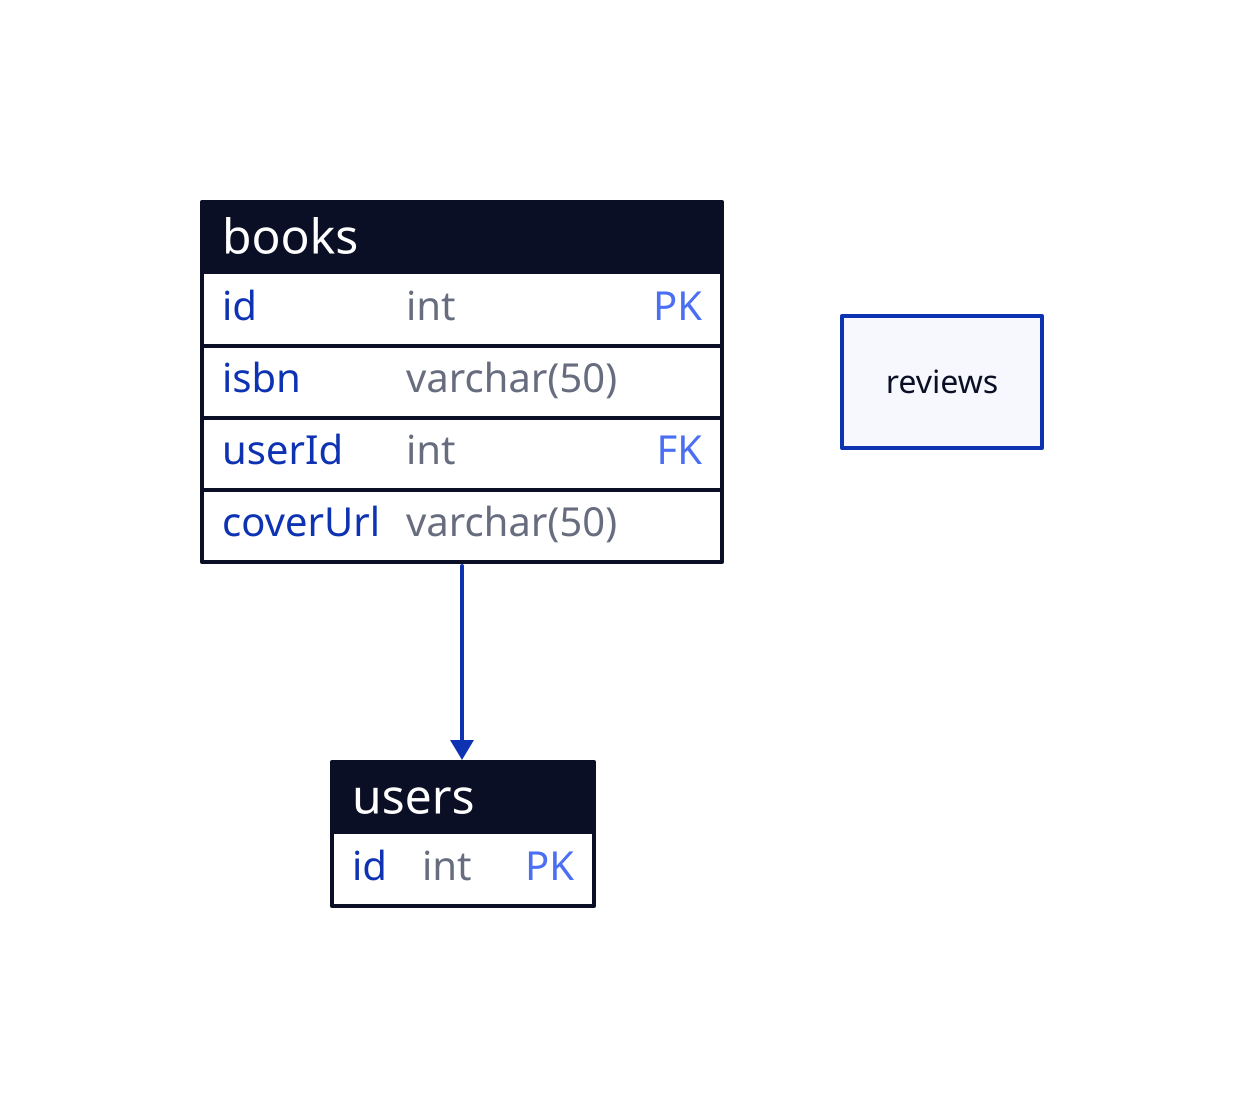users: {
  shape: sql_table

  id: int { constraint: primary_key }

}

books: {
  shape: sql_table

  id: int { constraint: primary_key }
  isbn: varchar(50)
  userId: int { constraint: foreign_key }

  coverUrl: varchar(50)
}

reviews: {

}

books.userId -> users.id